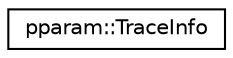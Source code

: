 digraph "Graphical Class Hierarchy"
{
 // LATEX_PDF_SIZE
  edge [fontname="Helvetica",fontsize="10",labelfontname="Helvetica",labelfontsize="10"];
  node [fontname="Helvetica",fontsize="10",shape=record];
  rankdir="LR";
  Node0 [label="pparam::TraceInfo",height=0.2,width=0.4,color="black", fillcolor="white", style="filled",URL="$structpparam_1_1TraceInfo.html",tooltip=" "];
}

